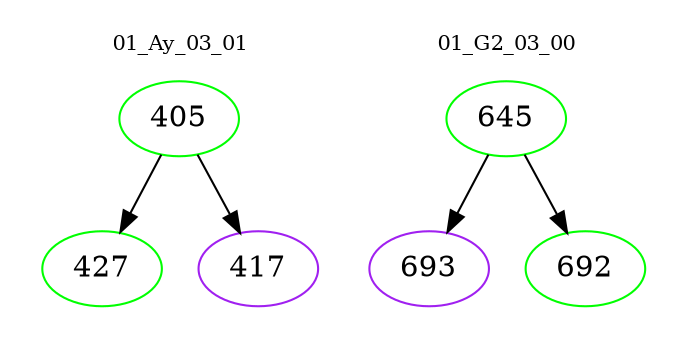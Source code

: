 digraph{
subgraph cluster_0 {
color = white
label = "01_Ay_03_01";
fontsize=10;
T0_405 [label="405", color="green"]
T0_405 -> T0_427 [color="black"]
T0_427 [label="427", color="green"]
T0_405 -> T0_417 [color="black"]
T0_417 [label="417", color="purple"]
}
subgraph cluster_1 {
color = white
label = "01_G2_03_00";
fontsize=10;
T1_645 [label="645", color="green"]
T1_645 -> T1_693 [color="black"]
T1_693 [label="693", color="purple"]
T1_645 -> T1_692 [color="black"]
T1_692 [label="692", color="green"]
}
}
